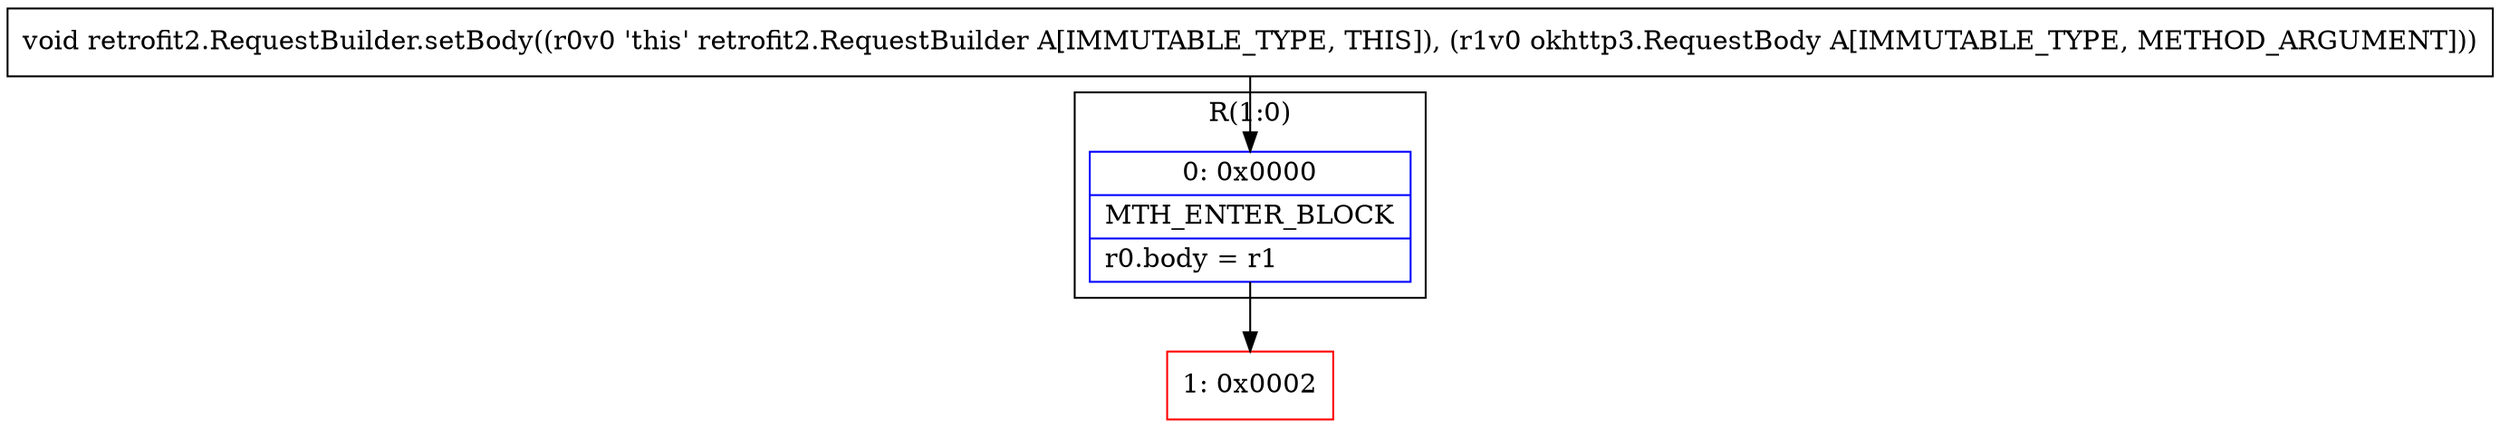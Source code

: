 digraph "CFG forretrofit2.RequestBuilder.setBody(Lokhttp3\/RequestBody;)V" {
subgraph cluster_Region_1949443673 {
label = "R(1:0)";
node [shape=record,color=blue];
Node_0 [shape=record,label="{0\:\ 0x0000|MTH_ENTER_BLOCK\l|r0.body = r1\l}"];
}
Node_1 [shape=record,color=red,label="{1\:\ 0x0002}"];
MethodNode[shape=record,label="{void retrofit2.RequestBuilder.setBody((r0v0 'this' retrofit2.RequestBuilder A[IMMUTABLE_TYPE, THIS]), (r1v0 okhttp3.RequestBody A[IMMUTABLE_TYPE, METHOD_ARGUMENT])) }"];
MethodNode -> Node_0;
Node_0 -> Node_1;
}

